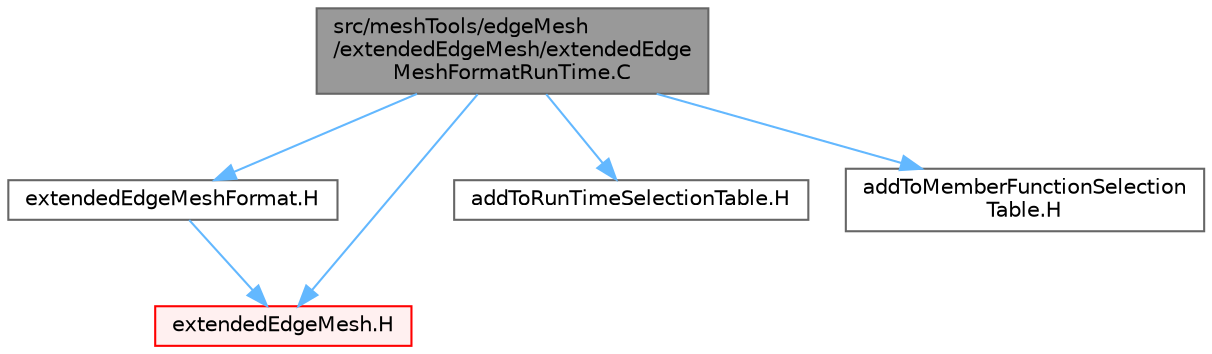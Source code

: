 digraph "src/meshTools/edgeMesh/extendedEdgeMesh/extendedEdgeMeshFormatRunTime.C"
{
 // LATEX_PDF_SIZE
  bgcolor="transparent";
  edge [fontname=Helvetica,fontsize=10,labelfontname=Helvetica,labelfontsize=10];
  node [fontname=Helvetica,fontsize=10,shape=box,height=0.2,width=0.4];
  Node1 [id="Node000001",label="src/meshTools/edgeMesh\l/extendedEdgeMesh/extendedEdge\lMeshFormatRunTime.C",height=0.2,width=0.4,color="gray40", fillcolor="grey60", style="filled", fontcolor="black",tooltip=" "];
  Node1 -> Node2 [id="edge1_Node000001_Node000002",color="steelblue1",style="solid",tooltip=" "];
  Node2 [id="Node000002",label="extendedEdgeMeshFormat.H",height=0.2,width=0.4,color="grey40", fillcolor="white", style="filled",URL="$extendedEdgeMeshFormat_8H.html",tooltip=" "];
  Node2 -> Node3 [id="edge2_Node000002_Node000003",color="steelblue1",style="solid",tooltip=" "];
  Node3 [id="Node000003",label="extendedEdgeMesh.H",height=0.2,width=0.4,color="red", fillcolor="#FFF0F0", style="filled",URL="$extendedEdgeMesh_8H.html",tooltip=" "];
  Node1 -> Node3 [id="edge3_Node000001_Node000003",color="steelblue1",style="solid",tooltip=" "];
  Node1 -> Node254 [id="edge4_Node000001_Node000254",color="steelblue1",style="solid",tooltip=" "];
  Node254 [id="Node000254",label="addToRunTimeSelectionTable.H",height=0.2,width=0.4,color="grey40", fillcolor="white", style="filled",URL="$addToRunTimeSelectionTable_8H.html",tooltip="Macros for easy insertion into run-time selection tables."];
  Node1 -> Node255 [id="edge5_Node000001_Node000255",color="steelblue1",style="solid",tooltip=" "];
  Node255 [id="Node000255",label="addToMemberFunctionSelection\lTable.H",height=0.2,width=0.4,color="grey40", fillcolor="white", style="filled",URL="$addToMemberFunctionSelectionTable_8H.html",tooltip="Macros for easy insertion into member function selection tables."];
}
